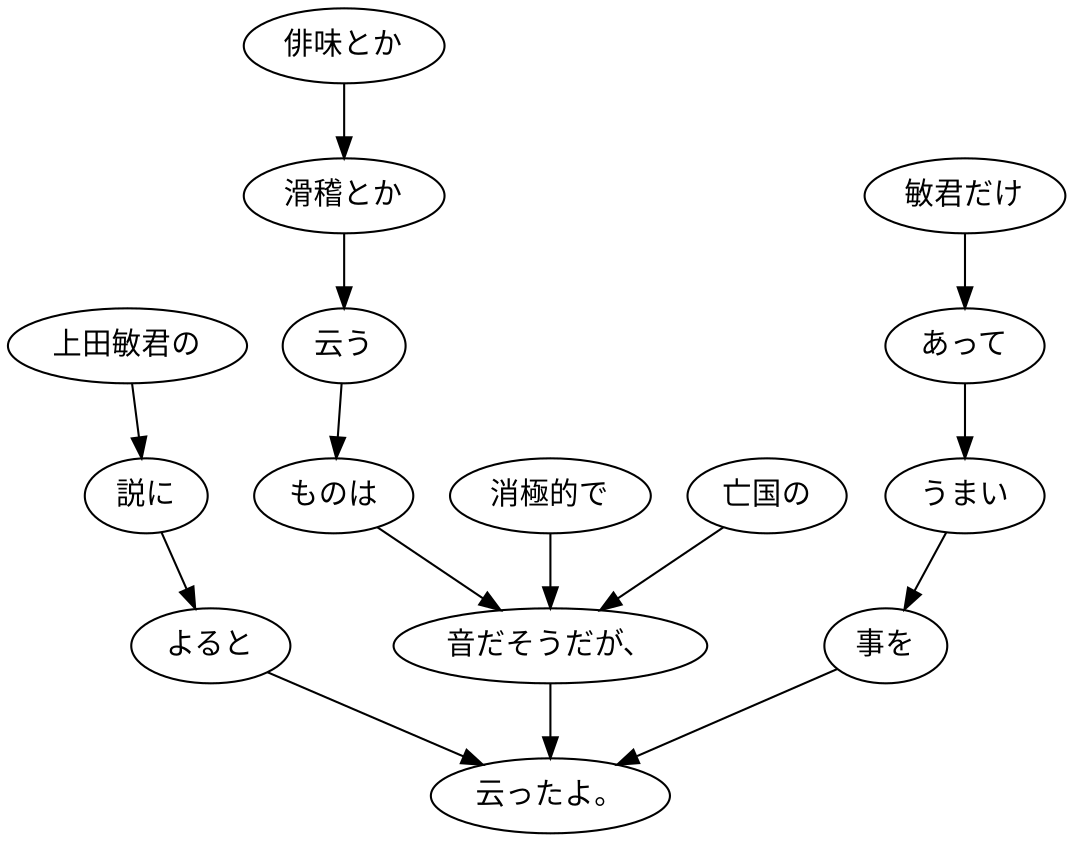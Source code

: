 digraph graph3790 {
	node0 [label="上田敏君の"];
	node1 [label="説に"];
	node2 [label="よると"];
	node3 [label="俳味とか"];
	node4 [label="滑稽とか"];
	node5 [label="云う"];
	node6 [label="ものは"];
	node7 [label="消極的で"];
	node8 [label="亡国の"];
	node9 [label="音だそうだが、"];
	node10 [label="敏君だけ"];
	node11 [label="あって"];
	node12 [label="うまい"];
	node13 [label="事を"];
	node14 [label="云ったよ。"];
	node0 -> node1;
	node1 -> node2;
	node2 -> node14;
	node3 -> node4;
	node4 -> node5;
	node5 -> node6;
	node6 -> node9;
	node7 -> node9;
	node8 -> node9;
	node9 -> node14;
	node10 -> node11;
	node11 -> node12;
	node12 -> node13;
	node13 -> node14;
}
